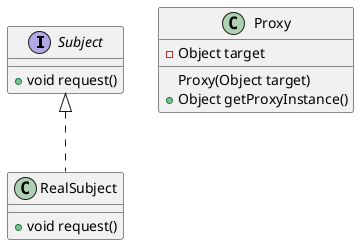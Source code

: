 @startuml

interface Subject {
  +void request()
}

class RealSubject implements Subject {
  +void request()
}

class Proxy {
  -Object target

  Proxy(Object target)
  +Object getProxyInstance()
}

@enduml